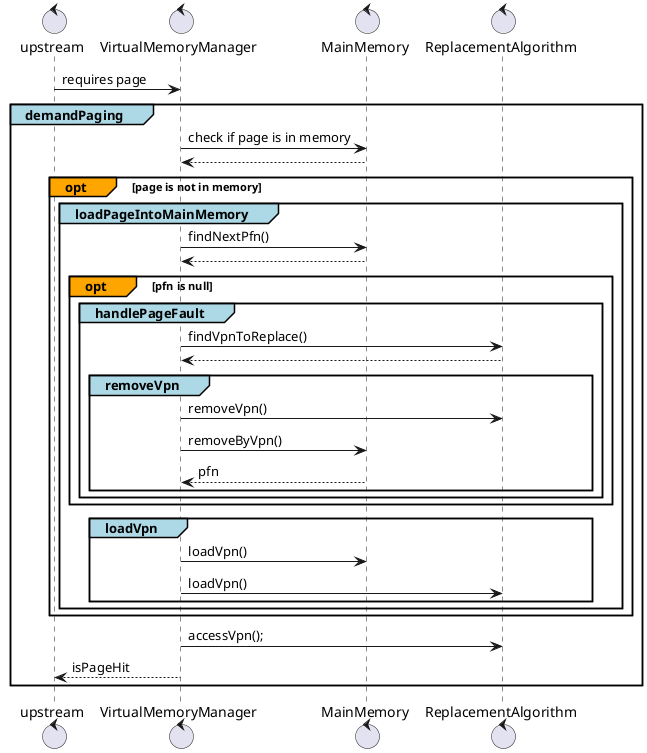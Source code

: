 @startuml
'https://plantuml.com/sequence-diagram

control upstream
control VirtualMemoryManager as vmm
control MainMemory as mm
control ReplacementAlgorithm as ra

upstream -> vmm: requires page
group#LightBlue demandPaging
    vmm -> mm: check if page is in memory
    mm --> vmm:
    opt#orange page is not in memory
        group#LightBlue loadPageIntoMainMemory
            vmm -> mm: findNextPfn()
            mm --> vmm:
            opt#orange pfn is null
                group#LightBlue handlePageFault
                    vmm -> ra: findVpnToReplace()
                    ra --> vmm:
                    group#LightBlue removeVpn
                    vmm -> ra: removeVpn()
                        vmm -> mm: removeByVpn()
                        mm --> vmm: pfn
                    end
                end
            end
            group#LightBlue loadVpn
                vmm -> mm: loadVpn()
                vmm -> ra: loadVpn()
            end
        end
    end
    vmm -> ra: accessVpn();
    vmm --> upstream: isPageHit
end

@enduml